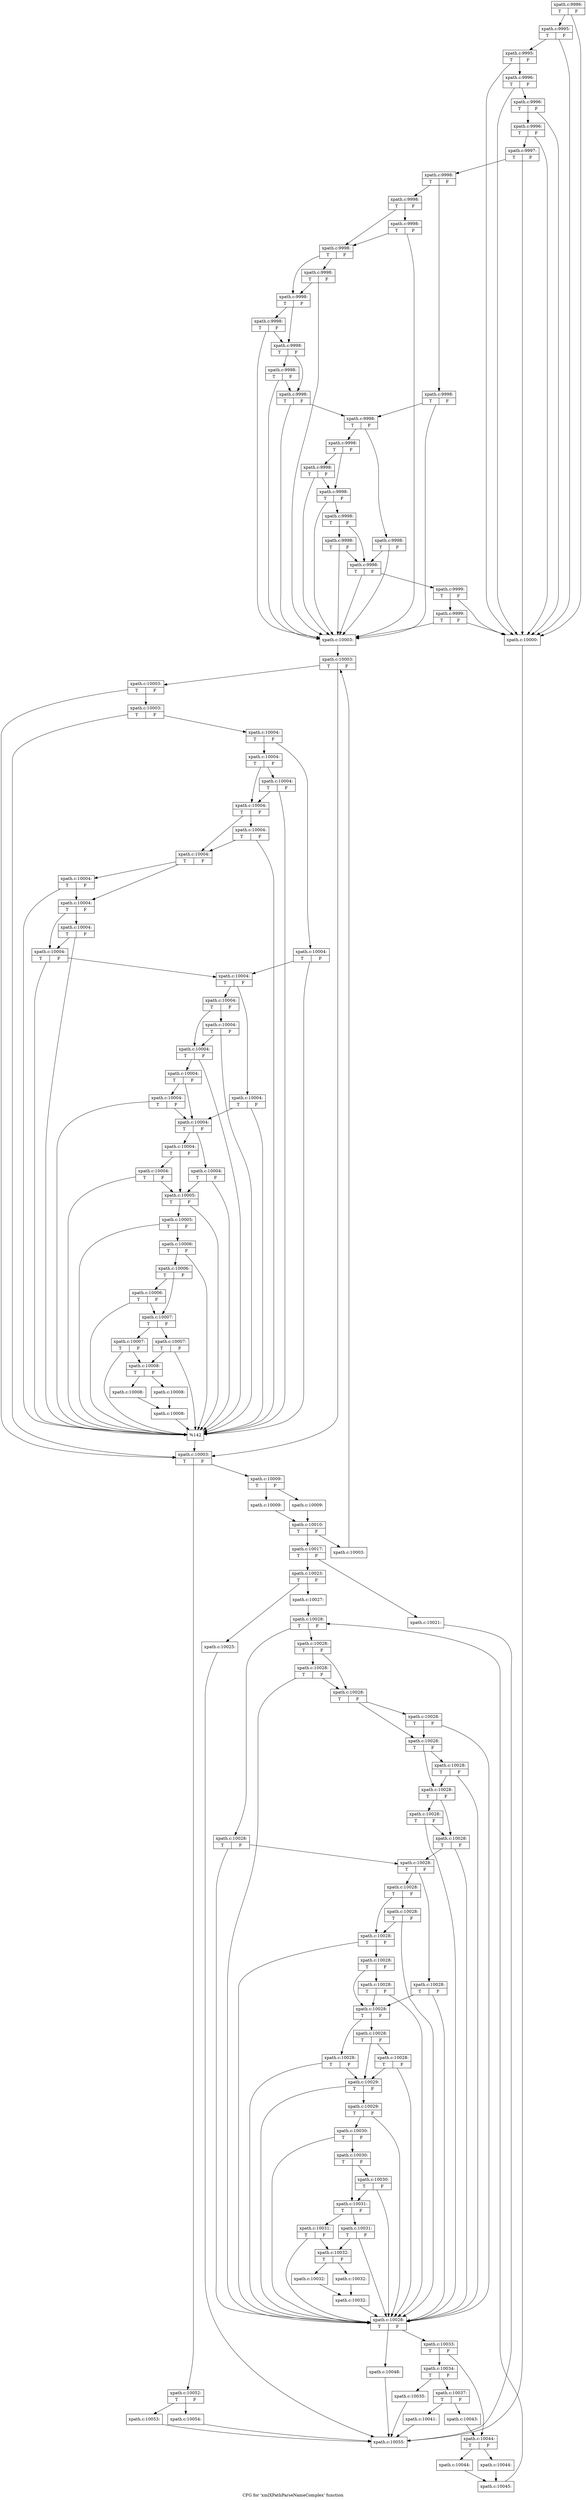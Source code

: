 digraph "CFG for 'xmlXPathParseNameComplex' function" {
	label="CFG for 'xmlXPathParseNameComplex' function";

	Node0x4e5ebc0 [shape=record,label="{xpath.c:9986:|{<s0>T|<s1>F}}"];
	Node0x4e5ebc0 -> Node0x4e60b40;
	Node0x4e5ebc0 -> Node0x4e61110;
	Node0x4e61110 [shape=record,label="{xpath.c:9995:|{<s0>T|<s1>F}}"];
	Node0x4e61110 -> Node0x4e60b40;
	Node0x4e61110 -> Node0x4e610c0;
	Node0x4e610c0 [shape=record,label="{xpath.c:9995:|{<s0>T|<s1>F}}"];
	Node0x4e610c0 -> Node0x4e60b40;
	Node0x4e610c0 -> Node0x4e61070;
	Node0x4e61070 [shape=record,label="{xpath.c:9996:|{<s0>T|<s1>F}}"];
	Node0x4e61070 -> Node0x4e60b40;
	Node0x4e61070 -> Node0x4e61020;
	Node0x4e61020 [shape=record,label="{xpath.c:9996:|{<s0>T|<s1>F}}"];
	Node0x4e61020 -> Node0x4e60b40;
	Node0x4e61020 -> Node0x4e60fd0;
	Node0x4e60fd0 [shape=record,label="{xpath.c:9996:|{<s0>T|<s1>F}}"];
	Node0x4e60fd0 -> Node0x4e60b40;
	Node0x4e60fd0 -> Node0x4e60f80;
	Node0x4e60f80 [shape=record,label="{xpath.c:9997:|{<s0>T|<s1>F}}"];
	Node0x4e60f80 -> Node0x4e60b40;
	Node0x4e60f80 -> Node0x4e60f30;
	Node0x4e60f30 [shape=record,label="{xpath.c:9998:|{<s0>T|<s1>F}}"];
	Node0x4e60f30 -> Node0x4e61f90;
	Node0x4e60f30 -> Node0x4e61fe0;
	Node0x4e61f90 [shape=record,label="{xpath.c:9998:|{<s0>T|<s1>F}}"];
	Node0x4e61f90 -> Node0x4e622e0;
	Node0x4e61f90 -> Node0x4e62290;
	Node0x4e622e0 [shape=record,label="{xpath.c:9998:|{<s0>T|<s1>F}}"];
	Node0x4e622e0 -> Node0x4e60ee0;
	Node0x4e622e0 -> Node0x4e62290;
	Node0x4e62290 [shape=record,label="{xpath.c:9998:|{<s0>T|<s1>F}}"];
	Node0x4e62290 -> Node0x4e62610;
	Node0x4e62290 -> Node0x4e62240;
	Node0x4e62610 [shape=record,label="{xpath.c:9998:|{<s0>T|<s1>F}}"];
	Node0x4e62610 -> Node0x4e60ee0;
	Node0x4e62610 -> Node0x4e62240;
	Node0x4e62240 [shape=record,label="{xpath.c:9998:|{<s0>T|<s1>F}}"];
	Node0x4e62240 -> Node0x4e62940;
	Node0x4e62240 -> Node0x4e621f0;
	Node0x4e62940 [shape=record,label="{xpath.c:9998:|{<s0>T|<s1>F}}"];
	Node0x4e62940 -> Node0x4e60ee0;
	Node0x4e62940 -> Node0x4e621f0;
	Node0x4e621f0 [shape=record,label="{xpath.c:9998:|{<s0>T|<s1>F}}"];
	Node0x4e621f0 -> Node0x4e62c70;
	Node0x4e621f0 -> Node0x4e621a0;
	Node0x4e62c70 [shape=record,label="{xpath.c:9998:|{<s0>T|<s1>F}}"];
	Node0x4e62c70 -> Node0x4e60ee0;
	Node0x4e62c70 -> Node0x4e621a0;
	Node0x4e621a0 [shape=record,label="{xpath.c:9998:|{<s0>T|<s1>F}}"];
	Node0x4e621a0 -> Node0x4e60ee0;
	Node0x4e621a0 -> Node0x4e61f10;
	Node0x4e61fe0 [shape=record,label="{xpath.c:9998:|{<s0>T|<s1>F}}"];
	Node0x4e61fe0 -> Node0x4e60ee0;
	Node0x4e61fe0 -> Node0x4e61f10;
	Node0x4e61f10 [shape=record,label="{xpath.c:9998:|{<s0>T|<s1>F}}"];
	Node0x4e61f10 -> Node0x4e643c0;
	Node0x4e61f10 -> Node0x4e64870;
	Node0x4e643c0 [shape=record,label="{xpath.c:9998:|{<s0>T|<s1>F}}"];
	Node0x4e643c0 -> Node0x4e60ee0;
	Node0x4e643c0 -> Node0x4e61e90;
	Node0x4e64870 [shape=record,label="{xpath.c:9998:|{<s0>T|<s1>F}}"];
	Node0x4e64870 -> Node0x4e64bc0;
	Node0x4e64870 -> Node0x4e64b70;
	Node0x4e64bc0 [shape=record,label="{xpath.c:9998:|{<s0>T|<s1>F}}"];
	Node0x4e64bc0 -> Node0x4e60ee0;
	Node0x4e64bc0 -> Node0x4e64b70;
	Node0x4e64b70 [shape=record,label="{xpath.c:9998:|{<s0>T|<s1>F}}"];
	Node0x4e64b70 -> Node0x4e60ee0;
	Node0x4e64b70 -> Node0x4e64b20;
	Node0x4e64b20 [shape=record,label="{xpath.c:9998:|{<s0>T|<s1>F}}"];
	Node0x4e64b20 -> Node0x4e65060;
	Node0x4e64b20 -> Node0x4e61e90;
	Node0x4e65060 [shape=record,label="{xpath.c:9998:|{<s0>T|<s1>F}}"];
	Node0x4e65060 -> Node0x4e60ee0;
	Node0x4e65060 -> Node0x4e61e90;
	Node0x4e61e90 [shape=record,label="{xpath.c:9998:|{<s0>T|<s1>F}}"];
	Node0x4e61e90 -> Node0x4e61e10;
	Node0x4e61e90 -> Node0x4e60ee0;
	Node0x4e61e10 [shape=record,label="{xpath.c:9999:|{<s0>T|<s1>F}}"];
	Node0x4e61e10 -> Node0x4e65500;
	Node0x4e61e10 -> Node0x4e60b40;
	Node0x4e65500 [shape=record,label="{xpath.c:9999:|{<s0>T|<s1>F}}"];
	Node0x4e65500 -> Node0x4e60b40;
	Node0x4e65500 -> Node0x4e60ee0;
	Node0x4e60b40 [shape=record,label="{xpath.c:10000:}"];
	Node0x4e60b40 -> Node0x4e5cd20;
	Node0x4e60ee0 [shape=record,label="{xpath.c:10003:}"];
	Node0x4e60ee0 -> Node0x4e65910;
	Node0x4e65910 [shape=record,label="{xpath.c:10003:|{<s0>T|<s1>F}}"];
	Node0x4e65910 -> Node0x4e65c90;
	Node0x4e65910 -> Node0x4e65b70;
	Node0x4e65c90 [shape=record,label="{xpath.c:10003:|{<s0>T|<s1>F}}"];
	Node0x4e65c90 -> Node0x4e65c10;
	Node0x4e65c90 -> Node0x4e65b70;
	Node0x4e65c10 [shape=record,label="{xpath.c:10003:|{<s0>T|<s1>F}}"];
	Node0x4e65c10 -> Node0x4e65bc0;
	Node0x4e65c10 -> Node0x4e65b70;
	Node0x4e65bc0 [shape=record,label="{xpath.c:10004:|{<s0>T|<s1>F}}"];
	Node0x4e65bc0 -> Node0x4e66760;
	Node0x4e65bc0 -> Node0x4e667b0;
	Node0x4e66760 [shape=record,label="{xpath.c:10004:|{<s0>T|<s1>F}}"];
	Node0x4e66760 -> Node0x4e66b10;
	Node0x4e66760 -> Node0x4e66ac0;
	Node0x4e66b10 [shape=record,label="{xpath.c:10004:|{<s0>T|<s1>F}}"];
	Node0x4e66b10 -> Node0x4e66270;
	Node0x4e66b10 -> Node0x4e66ac0;
	Node0x4e66ac0 [shape=record,label="{xpath.c:10004:|{<s0>T|<s1>F}}"];
	Node0x4e66ac0 -> Node0x4e66e40;
	Node0x4e66ac0 -> Node0x4e66a70;
	Node0x4e66e40 [shape=record,label="{xpath.c:10004:|{<s0>T|<s1>F}}"];
	Node0x4e66e40 -> Node0x4e66270;
	Node0x4e66e40 -> Node0x4e66a70;
	Node0x4e66a70 [shape=record,label="{xpath.c:10004:|{<s0>T|<s1>F}}"];
	Node0x4e66a70 -> Node0x4e67170;
	Node0x4e66a70 -> Node0x4e66a20;
	Node0x4e67170 [shape=record,label="{xpath.c:10004:|{<s0>T|<s1>F}}"];
	Node0x4e67170 -> Node0x4e66270;
	Node0x4e67170 -> Node0x4e66a20;
	Node0x4e66a20 [shape=record,label="{xpath.c:10004:|{<s0>T|<s1>F}}"];
	Node0x4e66a20 -> Node0x4e674a0;
	Node0x4e66a20 -> Node0x4e669d0;
	Node0x4e674a0 [shape=record,label="{xpath.c:10004:|{<s0>T|<s1>F}}"];
	Node0x4e674a0 -> Node0x4e66270;
	Node0x4e674a0 -> Node0x4e669d0;
	Node0x4e669d0 [shape=record,label="{xpath.c:10004:|{<s0>T|<s1>F}}"];
	Node0x4e669d0 -> Node0x4e66270;
	Node0x4e669d0 -> Node0x4e666e0;
	Node0x4e667b0 [shape=record,label="{xpath.c:10004:|{<s0>T|<s1>F}}"];
	Node0x4e667b0 -> Node0x4e66270;
	Node0x4e667b0 -> Node0x4e666e0;
	Node0x4e666e0 [shape=record,label="{xpath.c:10004:|{<s0>T|<s1>F}}"];
	Node0x4e666e0 -> Node0x4e67af0;
	Node0x4e666e0 -> Node0x4e67b40;
	Node0x4e67af0 [shape=record,label="{xpath.c:10004:|{<s0>T|<s1>F}}"];
	Node0x4e67af0 -> Node0x4e66270;
	Node0x4e67af0 -> Node0x4e66660;
	Node0x4e67b40 [shape=record,label="{xpath.c:10004:|{<s0>T|<s1>F}}"];
	Node0x4e67b40 -> Node0x4e67e90;
	Node0x4e67b40 -> Node0x4e67e40;
	Node0x4e67e90 [shape=record,label="{xpath.c:10004:|{<s0>T|<s1>F}}"];
	Node0x4e67e90 -> Node0x4e66270;
	Node0x4e67e90 -> Node0x4e67e40;
	Node0x4e67e40 [shape=record,label="{xpath.c:10004:|{<s0>T|<s1>F}}"];
	Node0x4e67e40 -> Node0x4e66270;
	Node0x4e67e40 -> Node0x4e67df0;
	Node0x4e67df0 [shape=record,label="{xpath.c:10004:|{<s0>T|<s1>F}}"];
	Node0x4e67df0 -> Node0x4e68330;
	Node0x4e67df0 -> Node0x4e66660;
	Node0x4e68330 [shape=record,label="{xpath.c:10004:|{<s0>T|<s1>F}}"];
	Node0x4e68330 -> Node0x4e66270;
	Node0x4e68330 -> Node0x4e66660;
	Node0x4e66660 [shape=record,label="{xpath.c:10004:|{<s0>T|<s1>F}}"];
	Node0x4e66660 -> Node0x4e68660;
	Node0x4e66660 -> Node0x4e686b0;
	Node0x4e68660 [shape=record,label="{xpath.c:10004:|{<s0>T|<s1>F}}"];
	Node0x4e68660 -> Node0x4e688a0;
	Node0x4e68660 -> Node0x4e665e0;
	Node0x4e688a0 [shape=record,label="{xpath.c:10004:|{<s0>T|<s1>F}}"];
	Node0x4e688a0 -> Node0x4e66270;
	Node0x4e688a0 -> Node0x4e665e0;
	Node0x4e686b0 [shape=record,label="{xpath.c:10004:|{<s0>T|<s1>F}}"];
	Node0x4e686b0 -> Node0x4e66270;
	Node0x4e686b0 -> Node0x4e665e0;
	Node0x4e665e0 [shape=record,label="{xpath.c:10005:|{<s0>T|<s1>F}}"];
	Node0x4e665e0 -> Node0x4e66270;
	Node0x4e665e0 -> Node0x4e66560;
	Node0x4e66560 [shape=record,label="{xpath.c:10005:|{<s0>T|<s1>F}}"];
	Node0x4e66560 -> Node0x4e66270;
	Node0x4e66560 -> Node0x4e664e0;
	Node0x4e664e0 [shape=record,label="{xpath.c:10006:|{<s0>T|<s1>F}}"];
	Node0x4e664e0 -> Node0x4e66270;
	Node0x4e664e0 -> Node0x4e66460;
	Node0x4e66460 [shape=record,label="{xpath.c:10006:|{<s0>T|<s1>F}}"];
	Node0x4e66460 -> Node0x4e69490;
	Node0x4e66460 -> Node0x4e663e0;
	Node0x4e69490 [shape=record,label="{xpath.c:10006:|{<s0>T|<s1>F}}"];
	Node0x4e69490 -> Node0x4e66270;
	Node0x4e69490 -> Node0x4e663e0;
	Node0x4e663e0 [shape=record,label="{xpath.c:10007:|{<s0>T|<s1>F}}"];
	Node0x4e663e0 -> Node0x4e698e0;
	Node0x4e663e0 -> Node0x4e69930;
	Node0x4e698e0 [shape=record,label="{xpath.c:10007:|{<s0>T|<s1>F}}"];
	Node0x4e698e0 -> Node0x4e66270;
	Node0x4e698e0 -> Node0x4e66390;
	Node0x4e69930 [shape=record,label="{xpath.c:10007:|{<s0>T|<s1>F}}"];
	Node0x4e69930 -> Node0x4e66270;
	Node0x4e69930 -> Node0x4e66390;
	Node0x4e66390 [shape=record,label="{xpath.c:10008:|{<s0>T|<s1>F}}"];
	Node0x4e66390 -> Node0x4e632f0;
	Node0x4e66390 -> Node0x4e63340;
	Node0x4e632f0 [shape=record,label="{xpath.c:10008:}"];
	Node0x4e632f0 -> Node0x4e69e70;
	Node0x4e63340 [shape=record,label="{xpath.c:10008:}"];
	Node0x4e63340 -> Node0x4e69e70;
	Node0x4e69e70 [shape=record,label="{xpath.c:10008:}"];
	Node0x4e69e70 -> Node0x4e66270;
	Node0x4e66270 [shape=record,label="{%142}"];
	Node0x4e66270 -> Node0x4e65b70;
	Node0x4e65b70 [shape=record,label="{xpath.c:10003:|{<s0>T|<s1>F}}"];
	Node0x4e65b70 -> Node0x4e6a830;
	Node0x4e65b70 -> Node0x4e65af0;
	Node0x4e6a830 [shape=record,label="{xpath.c:10009:|{<s0>T|<s1>F}}"];
	Node0x4e6a830 -> Node0x4e6a910;
	Node0x4e6a830 -> Node0x4e6a9b0;
	Node0x4e6a910 [shape=record,label="{xpath.c:10009:}"];
	Node0x4e6a910 -> Node0x4e6a960;
	Node0x4e6a9b0 [shape=record,label="{xpath.c:10009:}"];
	Node0x4e6a9b0 -> Node0x4e6a960;
	Node0x4e6a960 [shape=record,label="{xpath.c:10010:|{<s0>T|<s1>F}}"];
	Node0x4e6a960 -> Node0x4e6b730;
	Node0x4e6a960 -> Node0x4e6ba60;
	Node0x4e6b730 [shape=record,label="{xpath.c:10017:|{<s0>T|<s1>F}}"];
	Node0x4e6b730 -> Node0x4e6ca90;
	Node0x4e6b730 -> Node0x4e6cae0;
	Node0x4e6ca90 [shape=record,label="{xpath.c:10021:}"];
	Node0x4e6ca90 -> Node0x4e5cd20;
	Node0x4e6cae0 [shape=record,label="{xpath.c:10023:|{<s0>T|<s1>F}}"];
	Node0x4e6cae0 -> Node0x4e6d540;
	Node0x4e6cae0 -> Node0x4e6d590;
	Node0x4e6d540 [shape=record,label="{xpath.c:10025:}"];
	Node0x4e6d540 -> Node0x4e5cd20;
	Node0x4e6d590 [shape=record,label="{xpath.c:10027:}"];
	Node0x4e6d590 -> Node0x4e6de20;
	Node0x4e6de20 [shape=record,label="{xpath.c:10028:|{<s0>T|<s1>F}}"];
	Node0x4e6de20 -> Node0x4e6e500;
	Node0x4e6de20 -> Node0x4e6e550;
	Node0x4e6e500 [shape=record,label="{xpath.c:10028:|{<s0>T|<s1>F}}"];
	Node0x4e6e500 -> Node0x4e6e830;
	Node0x4e6e500 -> Node0x4e6e7e0;
	Node0x4e6e830 [shape=record,label="{xpath.c:10028:|{<s0>T|<s1>F}}"];
	Node0x4e6e830 -> Node0x4e6e110;
	Node0x4e6e830 -> Node0x4e6e7e0;
	Node0x4e6e7e0 [shape=record,label="{xpath.c:10028:|{<s0>T|<s1>F}}"];
	Node0x4e6e7e0 -> Node0x4e6eae0;
	Node0x4e6e7e0 -> Node0x4e6e790;
	Node0x4e6eae0 [shape=record,label="{xpath.c:10028:|{<s0>T|<s1>F}}"];
	Node0x4e6eae0 -> Node0x4e6e110;
	Node0x4e6eae0 -> Node0x4e6e790;
	Node0x4e6e790 [shape=record,label="{xpath.c:10028:|{<s0>T|<s1>F}}"];
	Node0x4e6e790 -> Node0x4e6ee10;
	Node0x4e6e790 -> Node0x4e6e740;
	Node0x4e6ee10 [shape=record,label="{xpath.c:10028:|{<s0>T|<s1>F}}"];
	Node0x4e6ee10 -> Node0x4e6e110;
	Node0x4e6ee10 -> Node0x4e6e740;
	Node0x4e6e740 [shape=record,label="{xpath.c:10028:|{<s0>T|<s1>F}}"];
	Node0x4e6e740 -> Node0x4e6f140;
	Node0x4e6e740 -> Node0x4e6e6f0;
	Node0x4e6f140 [shape=record,label="{xpath.c:10028:|{<s0>T|<s1>F}}"];
	Node0x4e6f140 -> Node0x4e6e110;
	Node0x4e6f140 -> Node0x4e6e6f0;
	Node0x4e6e6f0 [shape=record,label="{xpath.c:10028:|{<s0>T|<s1>F}}"];
	Node0x4e6e6f0 -> Node0x4e6e110;
	Node0x4e6e6f0 -> Node0x4e6e480;
	Node0x4e6e550 [shape=record,label="{xpath.c:10028:|{<s0>T|<s1>F}}"];
	Node0x4e6e550 -> Node0x4e6e110;
	Node0x4e6e550 -> Node0x4e6e480;
	Node0x4e6e480 [shape=record,label="{xpath.c:10028:|{<s0>T|<s1>F}}"];
	Node0x4e6e480 -> Node0x4e6f790;
	Node0x4e6e480 -> Node0x4e6f7e0;
	Node0x4e6f790 [shape=record,label="{xpath.c:10028:|{<s0>T|<s1>F}}"];
	Node0x4e6f790 -> Node0x4e6e110;
	Node0x4e6f790 -> Node0x4e6e400;
	Node0x4e6f7e0 [shape=record,label="{xpath.c:10028:|{<s0>T|<s1>F}}"];
	Node0x4e6f7e0 -> Node0x4e6fb30;
	Node0x4e6f7e0 -> Node0x4e6fae0;
	Node0x4e6fb30 [shape=record,label="{xpath.c:10028:|{<s0>T|<s1>F}}"];
	Node0x4e6fb30 -> Node0x4e6e110;
	Node0x4e6fb30 -> Node0x4e6fae0;
	Node0x4e6fae0 [shape=record,label="{xpath.c:10028:|{<s0>T|<s1>F}}"];
	Node0x4e6fae0 -> Node0x4e6e110;
	Node0x4e6fae0 -> Node0x4e6fa90;
	Node0x4e6fa90 [shape=record,label="{xpath.c:10028:|{<s0>T|<s1>F}}"];
	Node0x4e6fa90 -> Node0x4e6ffd0;
	Node0x4e6fa90 -> Node0x4e6e400;
	Node0x4e6ffd0 [shape=record,label="{xpath.c:10028:|{<s0>T|<s1>F}}"];
	Node0x4e6ffd0 -> Node0x4e6e110;
	Node0x4e6ffd0 -> Node0x4e6e400;
	Node0x4e6e400 [shape=record,label="{xpath.c:10028:|{<s0>T|<s1>F}}"];
	Node0x4e6e400 -> Node0x4e70300;
	Node0x4e6e400 -> Node0x4e70350;
	Node0x4e70300 [shape=record,label="{xpath.c:10028:|{<s0>T|<s1>F}}"];
	Node0x4e70300 -> Node0x4e70540;
	Node0x4e70300 -> Node0x4e6e380;
	Node0x4e70540 [shape=record,label="{xpath.c:10028:|{<s0>T|<s1>F}}"];
	Node0x4e70540 -> Node0x4e6e110;
	Node0x4e70540 -> Node0x4e6e380;
	Node0x4e70350 [shape=record,label="{xpath.c:10028:|{<s0>T|<s1>F}}"];
	Node0x4e70350 -> Node0x4e6e110;
	Node0x4e70350 -> Node0x4e6e380;
	Node0x4e6e380 [shape=record,label="{xpath.c:10029:|{<s0>T|<s1>F}}"];
	Node0x4e6e380 -> Node0x4e6e110;
	Node0x4e6e380 -> Node0x4e6e300;
	Node0x4e6e300 [shape=record,label="{xpath.c:10029:|{<s0>T|<s1>F}}"];
	Node0x4e6e300 -> Node0x4e6e110;
	Node0x4e6e300 -> Node0x4e6e280;
	Node0x4e6e280 [shape=record,label="{xpath.c:10030:|{<s0>T|<s1>F}}"];
	Node0x4e6e280 -> Node0x4e6e110;
	Node0x4e6e280 -> Node0x4e6e200;
	Node0x4e6e200 [shape=record,label="{xpath.c:10030:|{<s0>T|<s1>F}}"];
	Node0x4e6e200 -> Node0x4e71080;
	Node0x4e6e200 -> Node0x4e6e1b0;
	Node0x4e71080 [shape=record,label="{xpath.c:10030:|{<s0>T|<s1>F}}"];
	Node0x4e71080 -> Node0x4e6e110;
	Node0x4e71080 -> Node0x4e6e1b0;
	Node0x4e6e1b0 [shape=record,label="{xpath.c:10031:|{<s0>T|<s1>F}}"];
	Node0x4e6e1b0 -> Node0x4e714d0;
	Node0x4e6e1b0 -> Node0x4e71520;
	Node0x4e714d0 [shape=record,label="{xpath.c:10031:|{<s0>T|<s1>F}}"];
	Node0x4e714d0 -> Node0x4e6e110;
	Node0x4e714d0 -> Node0x4e6e160;
	Node0x4e71520 [shape=record,label="{xpath.c:10031:|{<s0>T|<s1>F}}"];
	Node0x4e71520 -> Node0x4e6e110;
	Node0x4e71520 -> Node0x4e6e160;
	Node0x4e6e160 [shape=record,label="{xpath.c:10032:|{<s0>T|<s1>F}}"];
	Node0x4e6e160 -> Node0x4e719b0;
	Node0x4e6e160 -> Node0x4e71d40;
	Node0x4e719b0 [shape=record,label="{xpath.c:10032:}"];
	Node0x4e719b0 -> Node0x4e71d90;
	Node0x4e71d40 [shape=record,label="{xpath.c:10032:}"];
	Node0x4e71d40 -> Node0x4e71d90;
	Node0x4e71d90 [shape=record,label="{xpath.c:10032:}"];
	Node0x4e71d90 -> Node0x4e6e110;
	Node0x4e6e110 [shape=record,label="{xpath.c:10028:|{<s0>T|<s1>F}}"];
	Node0x4e6e110 -> Node0x4e72440;
	Node0x4e6e110 -> Node0x4e6e0c0;
	Node0x4e72440 [shape=record,label="{xpath.c:10033:|{<s0>T|<s1>F}}"];
	Node0x4e72440 -> Node0x4e725b0;
	Node0x4e72440 -> Node0x4e72600;
	Node0x4e725b0 [shape=record,label="{xpath.c:10034:|{<s0>T|<s1>F}}"];
	Node0x4e725b0 -> Node0x4e72a20;
	Node0x4e725b0 -> Node0x4e72a70;
	Node0x4e72a20 [shape=record,label="{xpath.c:10035:}"];
	Node0x4e72a20 -> Node0x4e5cd20;
	Node0x4e72a70 [shape=record,label="{xpath.c:10037:|{<s0>T|<s1>F}}"];
	Node0x4e72a70 -> Node0x4e73650;
	Node0x4e72a70 -> Node0x4e736a0;
	Node0x4e73650 [shape=record,label="{xpath.c:10041:}"];
	Node0x4e73650 -> Node0x4e5cd20;
	Node0x4e736a0 [shape=record,label="{xpath.c:10043:}"];
	Node0x4e736a0 -> Node0x4e72600;
	Node0x4e72600 [shape=record,label="{xpath.c:10044:|{<s0>T|<s1>F}}"];
	Node0x4e72600 -> Node0x4e73d10;
	Node0x4e72600 -> Node0x4e73db0;
	Node0x4e73d10 [shape=record,label="{xpath.c:10044:}"];
	Node0x4e73d10 -> Node0x4e73d60;
	Node0x4e73db0 [shape=record,label="{xpath.c:10044:}"];
	Node0x4e73db0 -> Node0x4e73d60;
	Node0x4e73d60 [shape=record,label="{xpath.c:10045:}"];
	Node0x4e73d60 -> Node0x4e6de20;
	Node0x4e6e0c0 [shape=record,label="{xpath.c:10048:}"];
	Node0x4e6e0c0 -> Node0x4e5cd20;
	Node0x4e6ba60 [shape=record,label="{xpath.c:10003:}"];
	Node0x4e6ba60 -> Node0x4e65910;
	Node0x4e65af0 [shape=record,label="{xpath.c:10052:|{<s0>T|<s1>F}}"];
	Node0x4e65af0 -> Node0x4e75520;
	Node0x4e65af0 -> Node0x4e75570;
	Node0x4e75520 [shape=record,label="{xpath.c:10053:}"];
	Node0x4e75520 -> Node0x4e5cd20;
	Node0x4e75570 [shape=record,label="{xpath.c:10054:}"];
	Node0x4e75570 -> Node0x4e5cd20;
	Node0x4e5cd20 [shape=record,label="{xpath.c:10055:}"];
}
